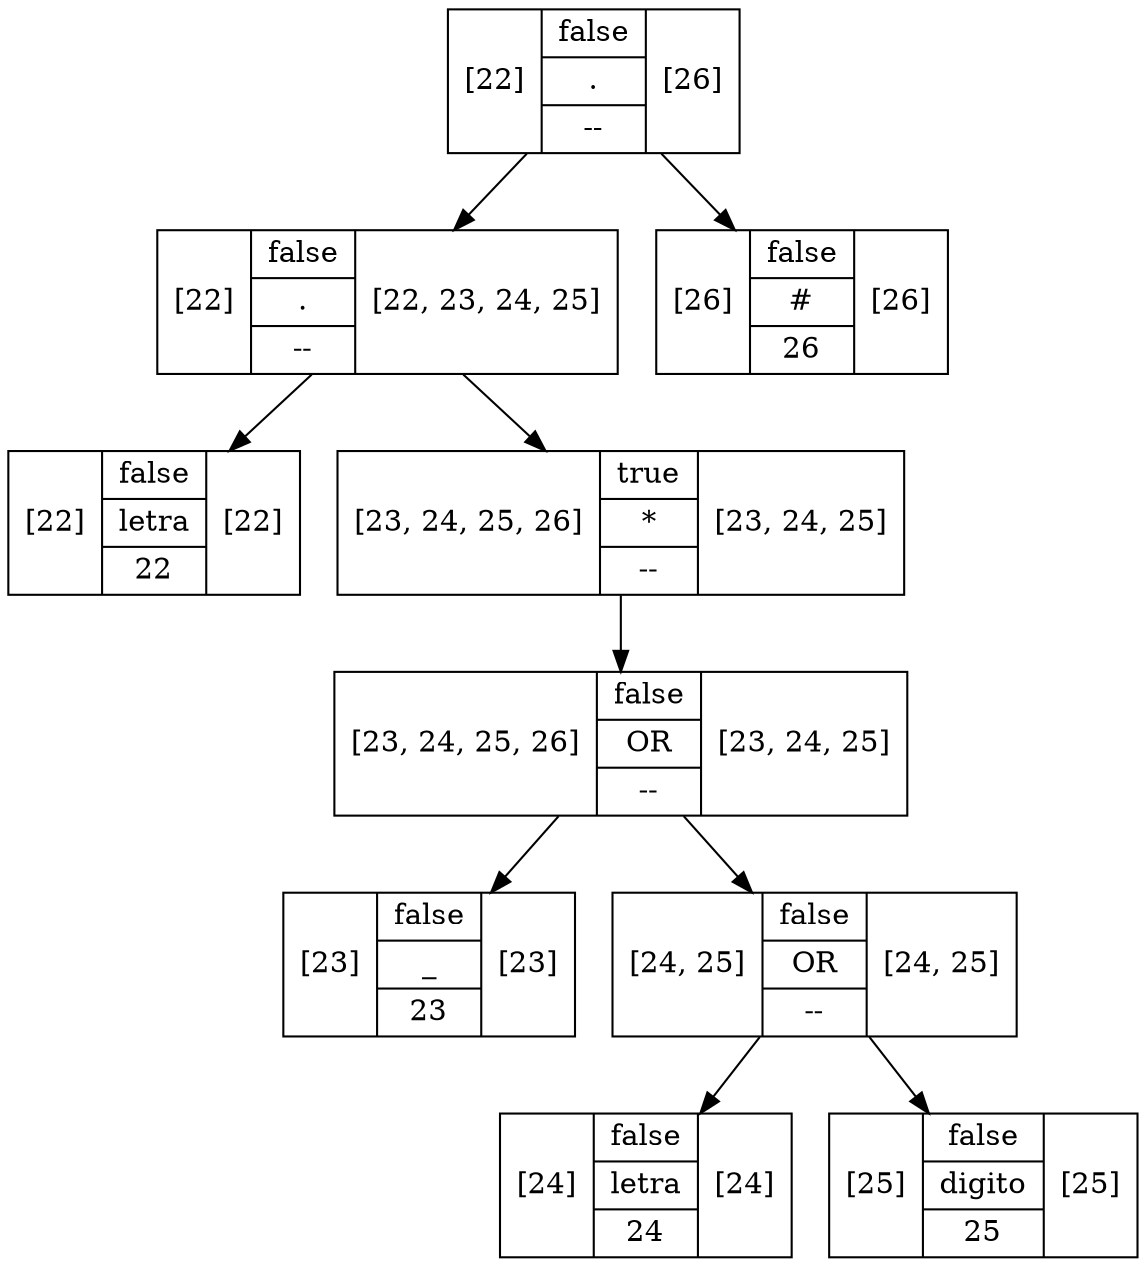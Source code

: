 digraph G {
604412951 [shape=record label="[22] |{ false | letra | 22 }| [22]"];
1733512731 [shape=record label="[23] |{ false | _ | 23 }| [23]"];
2146643179 [shape=record label="[24] |{ false | letra | 24 }| [24]"];
1214912457 [shape=record label="[25] |{ false | digito | 25 }| [25]"];
1478282487 [shape=record label="[24, 25] |{ false | OR | -- }| [24, 25]"];
1478282487 -> 2146643179
1478282487 -> 1214912457
625111673 [shape=record label="[23, 24, 25, 26] |{ false | OR | -- }| [23, 24, 25]"];
625111673 -> 1733512731
625111673 -> 1478282487
1135646286 [shape=record label="[23, 24, 25, 26] |{ true | * | -- }| [23, 24, 25]"];
1135646286 -> 625111673
1543247278 [shape=record label="[22] |{ false | . | -- }| [22, 23, 24, 25]"];
1543247278 -> 604412951
1543247278 -> 1135646286
1698234706 [shape=record label="[26] |{ false | # | 26 }| [26]"];
1407084086 [shape=record label="[22] |{ false | . | -- }| [26]"];
1407084086 -> 1543247278
1407084086 -> 1698234706
}